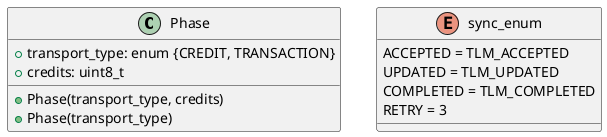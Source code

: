 @startuml

class Phase
{
    +Phase(transport_type, credits)
    +Phase(transport_type)
    +transport_type: enum {CREDIT, TRANSACTION}
    +credits: uint8_t
}

enum sync_enum
{
    ACCEPTED = TLM_ACCEPTED
    UPDATED = TLM_UPDATED
    COMPLETED = TLM_COMPLETED
    RETRY = 3
}

@enduml
